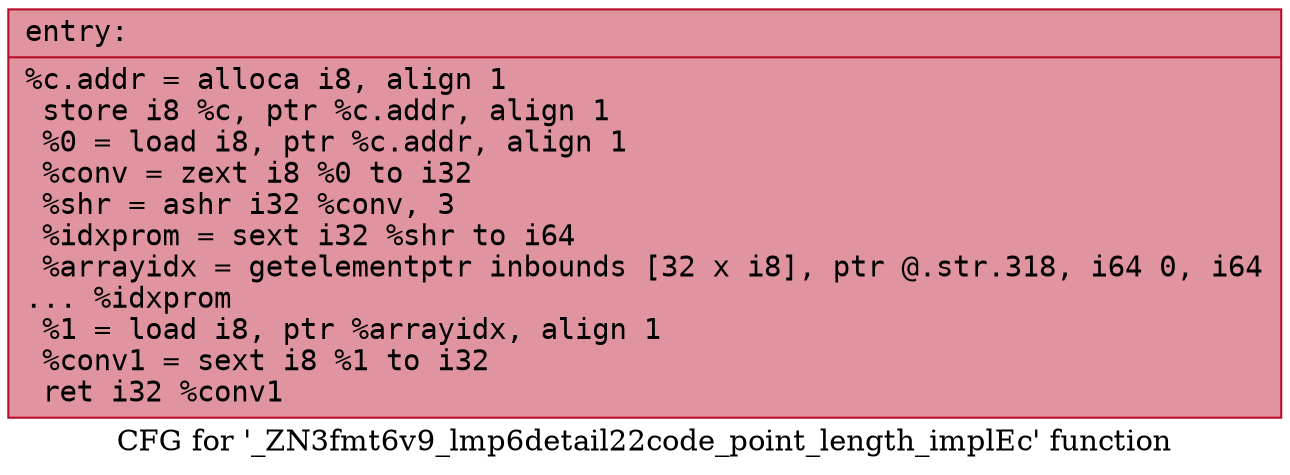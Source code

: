 digraph "CFG for '_ZN3fmt6v9_lmp6detail22code_point_length_implEc' function" {
	label="CFG for '_ZN3fmt6v9_lmp6detail22code_point_length_implEc' function";

	Node0x556bfeab7290 [shape=record,color="#b70d28ff", style=filled, fillcolor="#b70d2870" fontname="Courier",label="{entry:\l|  %c.addr = alloca i8, align 1\l  store i8 %c, ptr %c.addr, align 1\l  %0 = load i8, ptr %c.addr, align 1\l  %conv = zext i8 %0 to i32\l  %shr = ashr i32 %conv, 3\l  %idxprom = sext i32 %shr to i64\l  %arrayidx = getelementptr inbounds [32 x i8], ptr @.str.318, i64 0, i64\l... %idxprom\l  %1 = load i8, ptr %arrayidx, align 1\l  %conv1 = sext i8 %1 to i32\l  ret i32 %conv1\l}"];
}
